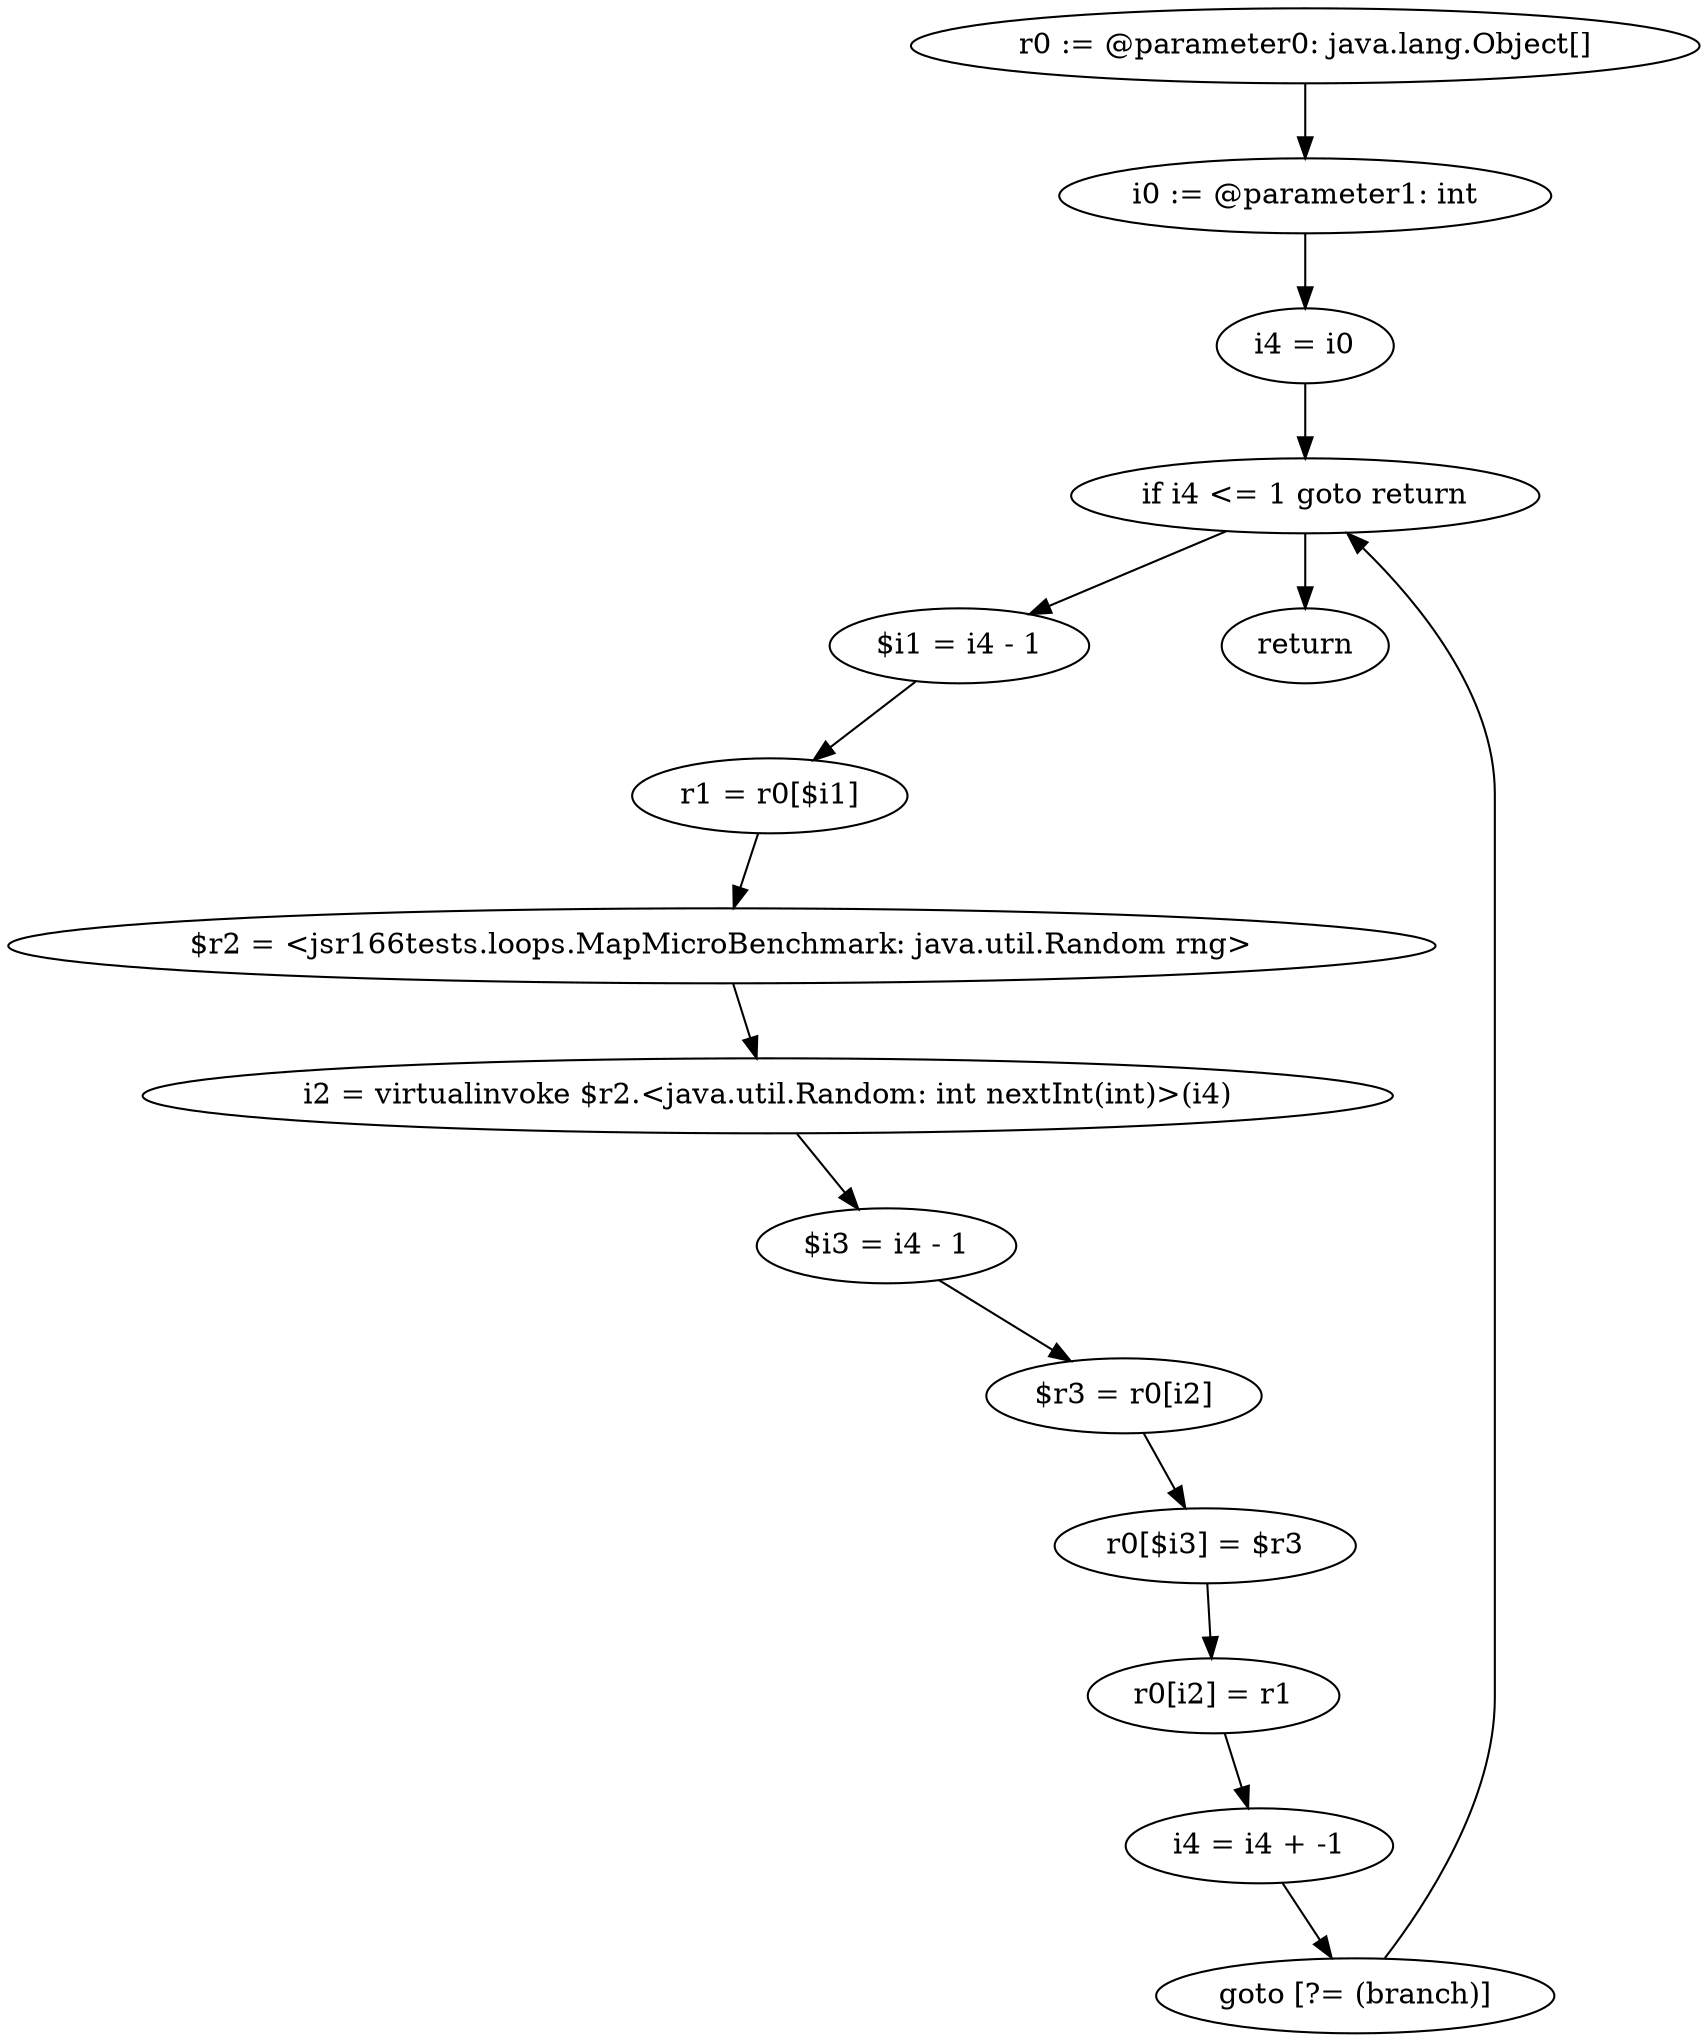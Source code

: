 digraph "unitGraph" {
    "r0 := @parameter0: java.lang.Object[]"
    "i0 := @parameter1: int"
    "i4 = i0"
    "if i4 <= 1 goto return"
    "$i1 = i4 - 1"
    "r1 = r0[$i1]"
    "$r2 = <jsr166tests.loops.MapMicroBenchmark: java.util.Random rng>"
    "i2 = virtualinvoke $r2.<java.util.Random: int nextInt(int)>(i4)"
    "$i3 = i4 - 1"
    "$r3 = r0[i2]"
    "r0[$i3] = $r3"
    "r0[i2] = r1"
    "i4 = i4 + -1"
    "goto [?= (branch)]"
    "return"
    "r0 := @parameter0: java.lang.Object[]"->"i0 := @parameter1: int";
    "i0 := @parameter1: int"->"i4 = i0";
    "i4 = i0"->"if i4 <= 1 goto return";
    "if i4 <= 1 goto return"->"$i1 = i4 - 1";
    "if i4 <= 1 goto return"->"return";
    "$i1 = i4 - 1"->"r1 = r0[$i1]";
    "r1 = r0[$i1]"->"$r2 = <jsr166tests.loops.MapMicroBenchmark: java.util.Random rng>";
    "$r2 = <jsr166tests.loops.MapMicroBenchmark: java.util.Random rng>"->"i2 = virtualinvoke $r2.<java.util.Random: int nextInt(int)>(i4)";
    "i2 = virtualinvoke $r2.<java.util.Random: int nextInt(int)>(i4)"->"$i3 = i4 - 1";
    "$i3 = i4 - 1"->"$r3 = r0[i2]";
    "$r3 = r0[i2]"->"r0[$i3] = $r3";
    "r0[$i3] = $r3"->"r0[i2] = r1";
    "r0[i2] = r1"->"i4 = i4 + -1";
    "i4 = i4 + -1"->"goto [?= (branch)]";
    "goto [?= (branch)]"->"if i4 <= 1 goto return";
}

